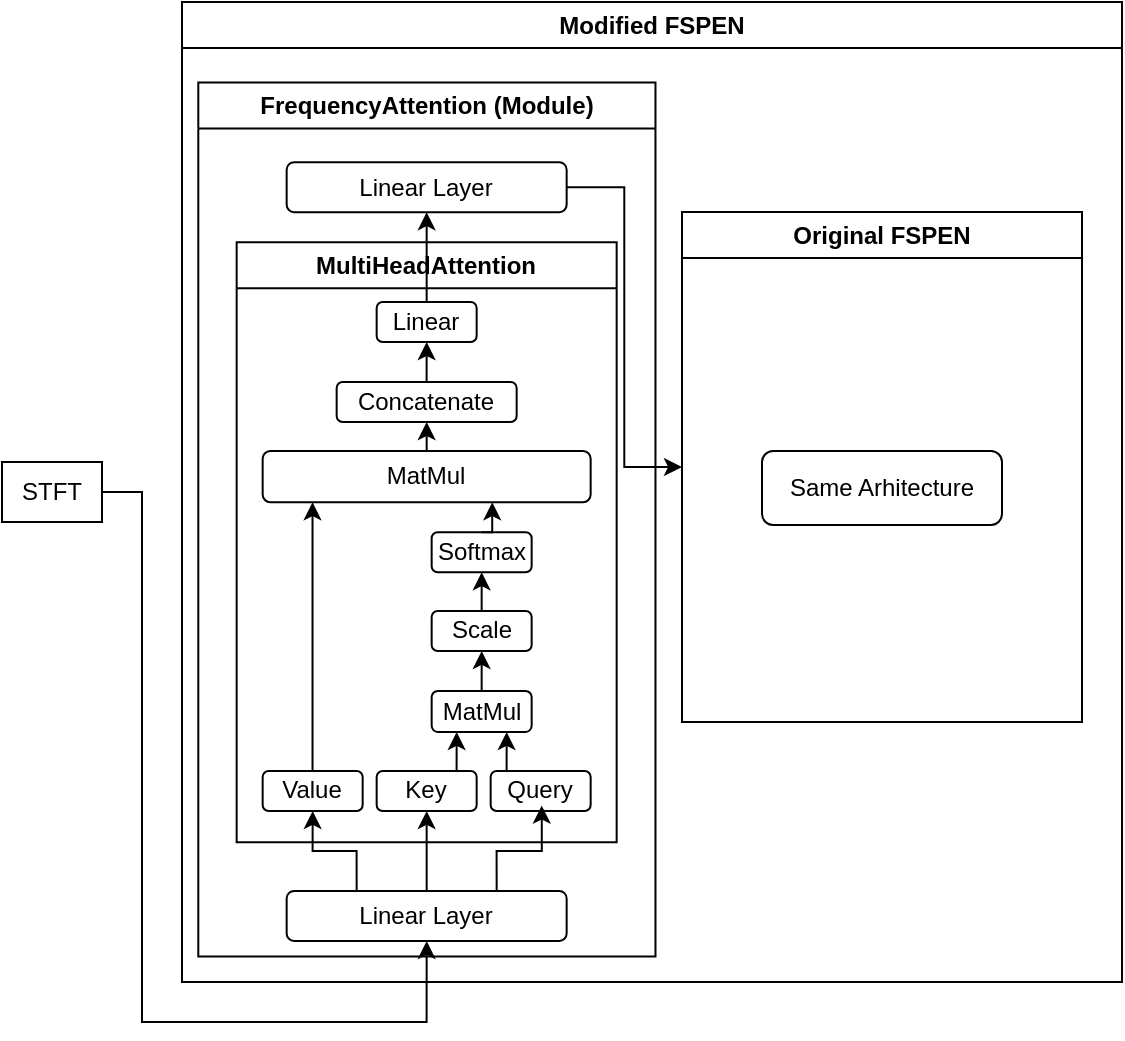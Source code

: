 <mxfile version="27.1.4">
  <diagram name="Page-1" id="6zO39Vgpf1TZ9PNvxlgC">
    <mxGraphModel dx="792" dy="520" grid="1" gridSize="10" guides="1" tooltips="1" connect="1" arrows="1" fold="1" page="1" pageScale="1" pageWidth="850" pageHeight="1100" math="0" shadow="0">
      <root>
        <mxCell id="0" />
        <mxCell id="1" parent="0" />
        <mxCell id="P3681-FeyPnp6KC4SGFj-52" style="edgeStyle=orthogonalEdgeStyle;rounded=0;orthogonalLoop=1;jettySize=auto;html=1;entryX=0.5;entryY=1;entryDx=0;entryDy=0;" edge="1" parent="1" source="P3681-FeyPnp6KC4SGFj-2" target="P3681-FeyPnp6KC4SGFj-16">
          <mxGeometry relative="1" as="geometry">
            <Array as="points">
              <mxPoint x="340" y="305" />
              <mxPoint x="340" y="570" />
              <mxPoint x="482" y="570" />
            </Array>
          </mxGeometry>
        </mxCell>
        <mxCell id="P3681-FeyPnp6KC4SGFj-2" value="STFT" style="rounded=0;whiteSpace=wrap;html=1;" vertex="1" parent="1">
          <mxGeometry x="270" y="290" width="50" height="30" as="geometry" />
        </mxCell>
        <mxCell id="P3681-FeyPnp6KC4SGFj-3" value="Modified FSPEN" style="swimlane;whiteSpace=wrap;html=1;" vertex="1" parent="1">
          <mxGeometry x="360" y="60" width="470" height="490" as="geometry" />
        </mxCell>
        <mxCell id="P3681-FeyPnp6KC4SGFj-8" value="FrequencyAttention (Module)" style="swimlane;horizontal=0;whiteSpace=wrap;html=1;rotation=90;" vertex="1" parent="P3681-FeyPnp6KC4SGFj-3">
          <mxGeometry x="-96" y="144.45" width="436.89" height="228.59" as="geometry" />
        </mxCell>
        <mxCell id="P3681-FeyPnp6KC4SGFj-24" style="edgeStyle=orthogonalEdgeStyle;rounded=0;orthogonalLoop=1;jettySize=auto;html=1;exitX=0.25;exitY=0;exitDx=0;exitDy=0;entryX=0.5;entryY=1;entryDx=0;entryDy=0;strokeWidth=1;" edge="1" parent="P3681-FeyPnp6KC4SGFj-8" source="P3681-FeyPnp6KC4SGFj-16" target="P3681-FeyPnp6KC4SGFj-21">
          <mxGeometry relative="1" as="geometry" />
        </mxCell>
        <mxCell id="P3681-FeyPnp6KC4SGFj-25" style="edgeStyle=orthogonalEdgeStyle;rounded=0;orthogonalLoop=1;jettySize=auto;html=1;exitX=0.5;exitY=0;exitDx=0;exitDy=0;entryX=0.5;entryY=1;entryDx=0;entryDy=0;strokeWidth=1;" edge="1" parent="P3681-FeyPnp6KC4SGFj-8" source="P3681-FeyPnp6KC4SGFj-16" target="P3681-FeyPnp6KC4SGFj-22">
          <mxGeometry relative="1" as="geometry" />
        </mxCell>
        <mxCell id="P3681-FeyPnp6KC4SGFj-16" value="Linear Layer" style="rounded=1;whiteSpace=wrap;html=1;" vertex="1" parent="P3681-FeyPnp6KC4SGFj-8">
          <mxGeometry x="148.33" y="300.03" width="140" height="25" as="geometry" />
        </mxCell>
        <mxCell id="P3681-FeyPnp6KC4SGFj-19" value="MultiHeadAttention" style="swimlane;whiteSpace=wrap;html=1;" vertex="1" parent="P3681-FeyPnp6KC4SGFj-8">
          <mxGeometry x="123.33" y="-24.34" width="190" height="300" as="geometry" />
        </mxCell>
        <mxCell id="P3681-FeyPnp6KC4SGFj-21" value="Value" style="rounded=1;whiteSpace=wrap;html=1;" vertex="1" parent="P3681-FeyPnp6KC4SGFj-19">
          <mxGeometry x="13" y="264.37" width="50" height="20" as="geometry" />
        </mxCell>
        <mxCell id="P3681-FeyPnp6KC4SGFj-38" style="edgeStyle=orthogonalEdgeStyle;rounded=0;orthogonalLoop=1;jettySize=auto;html=1;exitX=0.75;exitY=0;exitDx=0;exitDy=0;entryX=0.25;entryY=1;entryDx=0;entryDy=0;" edge="1" parent="P3681-FeyPnp6KC4SGFj-19" source="P3681-FeyPnp6KC4SGFj-22" target="P3681-FeyPnp6KC4SGFj-28">
          <mxGeometry relative="1" as="geometry" />
        </mxCell>
        <mxCell id="P3681-FeyPnp6KC4SGFj-22" value="Key" style="rounded=1;whiteSpace=wrap;html=1;" vertex="1" parent="P3681-FeyPnp6KC4SGFj-19">
          <mxGeometry x="70" y="264.37" width="50" height="20" as="geometry" />
        </mxCell>
        <mxCell id="P3681-FeyPnp6KC4SGFj-39" style="edgeStyle=orthogonalEdgeStyle;rounded=0;orthogonalLoop=1;jettySize=auto;html=1;exitX=0.25;exitY=0;exitDx=0;exitDy=0;entryX=0.75;entryY=1;entryDx=0;entryDy=0;" edge="1" parent="P3681-FeyPnp6KC4SGFj-19" source="P3681-FeyPnp6KC4SGFj-23" target="P3681-FeyPnp6KC4SGFj-28">
          <mxGeometry relative="1" as="geometry" />
        </mxCell>
        <mxCell id="P3681-FeyPnp6KC4SGFj-23" value="Query" style="rounded=1;whiteSpace=wrap;html=1;" vertex="1" parent="P3681-FeyPnp6KC4SGFj-19">
          <mxGeometry x="127" y="264.37" width="50" height="20" as="geometry" />
        </mxCell>
        <mxCell id="P3681-FeyPnp6KC4SGFj-40" style="edgeStyle=orthogonalEdgeStyle;rounded=0;orthogonalLoop=1;jettySize=auto;html=1;exitX=0.5;exitY=0;exitDx=0;exitDy=0;entryX=0.5;entryY=1;entryDx=0;entryDy=0;" edge="1" parent="P3681-FeyPnp6KC4SGFj-19" source="P3681-FeyPnp6KC4SGFj-28" target="P3681-FeyPnp6KC4SGFj-29">
          <mxGeometry relative="1" as="geometry" />
        </mxCell>
        <mxCell id="P3681-FeyPnp6KC4SGFj-28" value="MatMul" style="rounded=1;whiteSpace=wrap;html=1;" vertex="1" parent="P3681-FeyPnp6KC4SGFj-19">
          <mxGeometry x="97.5" y="224.37" width="50" height="20.5" as="geometry" />
        </mxCell>
        <mxCell id="P3681-FeyPnp6KC4SGFj-41" style="edgeStyle=orthogonalEdgeStyle;rounded=0;orthogonalLoop=1;jettySize=auto;html=1;exitX=0.5;exitY=0;exitDx=0;exitDy=0;entryX=0.5;entryY=1;entryDx=0;entryDy=0;" edge="1" parent="P3681-FeyPnp6KC4SGFj-19" source="P3681-FeyPnp6KC4SGFj-29" target="P3681-FeyPnp6KC4SGFj-34">
          <mxGeometry relative="1" as="geometry" />
        </mxCell>
        <mxCell id="P3681-FeyPnp6KC4SGFj-29" value="Scale" style="rounded=1;whiteSpace=wrap;html=1;" vertex="1" parent="P3681-FeyPnp6KC4SGFj-19">
          <mxGeometry x="97.5" y="184.37" width="50" height="20" as="geometry" />
        </mxCell>
        <mxCell id="P3681-FeyPnp6KC4SGFj-34" value="Softmax" style="rounded=1;whiteSpace=wrap;html=1;" vertex="1" parent="P3681-FeyPnp6KC4SGFj-19">
          <mxGeometry x="97.5" y="145" width="50" height="20" as="geometry" />
        </mxCell>
        <mxCell id="P3681-FeyPnp6KC4SGFj-50" style="edgeStyle=orthogonalEdgeStyle;rounded=0;orthogonalLoop=1;jettySize=auto;html=1;exitX=0.5;exitY=0;exitDx=0;exitDy=0;entryX=0.5;entryY=1;entryDx=0;entryDy=0;" edge="1" parent="P3681-FeyPnp6KC4SGFj-19" source="P3681-FeyPnp6KC4SGFj-37" target="P3681-FeyPnp6KC4SGFj-46">
          <mxGeometry relative="1" as="geometry" />
        </mxCell>
        <mxCell id="P3681-FeyPnp6KC4SGFj-37" value="MatMul" style="rounded=1;whiteSpace=wrap;html=1;" vertex="1" parent="P3681-FeyPnp6KC4SGFj-19">
          <mxGeometry x="13" y="104.37" width="164" height="25.63" as="geometry" />
        </mxCell>
        <mxCell id="P3681-FeyPnp6KC4SGFj-43" style="edgeStyle=orthogonalEdgeStyle;rounded=0;orthogonalLoop=1;jettySize=auto;html=1;entryX=0.152;entryY=1;entryDx=0;entryDy=0;entryPerimeter=0;" edge="1" parent="P3681-FeyPnp6KC4SGFj-19" source="P3681-FeyPnp6KC4SGFj-21" target="P3681-FeyPnp6KC4SGFj-37">
          <mxGeometry relative="1" as="geometry" />
        </mxCell>
        <mxCell id="P3681-FeyPnp6KC4SGFj-45" style="edgeStyle=orthogonalEdgeStyle;rounded=0;orthogonalLoop=1;jettySize=auto;html=1;exitX=0.5;exitY=0;exitDx=0;exitDy=0;entryX=0.7;entryY=1;entryDx=0;entryDy=0;entryPerimeter=0;" edge="1" parent="P3681-FeyPnp6KC4SGFj-19" source="P3681-FeyPnp6KC4SGFj-34" target="P3681-FeyPnp6KC4SGFj-37">
          <mxGeometry relative="1" as="geometry" />
        </mxCell>
        <mxCell id="P3681-FeyPnp6KC4SGFj-49" style="edgeStyle=orthogonalEdgeStyle;rounded=0;orthogonalLoop=1;jettySize=auto;html=1;exitX=0.75;exitY=0;exitDx=0;exitDy=0;entryX=0.5;entryY=1;entryDx=0;entryDy=0;" edge="1" parent="P3681-FeyPnp6KC4SGFj-19" source="P3681-FeyPnp6KC4SGFj-46" target="P3681-FeyPnp6KC4SGFj-47">
          <mxGeometry relative="1" as="geometry" />
        </mxCell>
        <mxCell id="P3681-FeyPnp6KC4SGFj-46" value="Concatenate" style="rounded=1;whiteSpace=wrap;html=1;" vertex="1" parent="P3681-FeyPnp6KC4SGFj-19">
          <mxGeometry x="50" y="69.89" width="90" height="20" as="geometry" />
        </mxCell>
        <mxCell id="P3681-FeyPnp6KC4SGFj-47" value="Linear" style="rounded=1;whiteSpace=wrap;html=1;" vertex="1" parent="P3681-FeyPnp6KC4SGFj-19">
          <mxGeometry x="70" y="29.89" width="50" height="20" as="geometry" />
        </mxCell>
        <mxCell id="P3681-FeyPnp6KC4SGFj-20" value="Linear Layer" style="rounded=1;whiteSpace=wrap;html=1;" vertex="1" parent="P3681-FeyPnp6KC4SGFj-8">
          <mxGeometry x="148.33" y="-64.34" width="140" height="25" as="geometry" />
        </mxCell>
        <mxCell id="P3681-FeyPnp6KC4SGFj-26" style="edgeStyle=orthogonalEdgeStyle;rounded=0;orthogonalLoop=1;jettySize=auto;html=1;exitX=0.75;exitY=0;exitDx=0;exitDy=0;entryX=0.511;entryY=0.866;entryDx=0;entryDy=0;entryPerimeter=0;strokeWidth=1;" edge="1" parent="P3681-FeyPnp6KC4SGFj-8" source="P3681-FeyPnp6KC4SGFj-16" target="P3681-FeyPnp6KC4SGFj-23">
          <mxGeometry relative="1" as="geometry" />
        </mxCell>
        <mxCell id="P3681-FeyPnp6KC4SGFj-53" style="edgeStyle=orthogonalEdgeStyle;rounded=0;orthogonalLoop=1;jettySize=auto;html=1;entryX=0.5;entryY=1;entryDx=0;entryDy=0;" edge="1" parent="P3681-FeyPnp6KC4SGFj-8" source="P3681-FeyPnp6KC4SGFj-47" target="P3681-FeyPnp6KC4SGFj-20">
          <mxGeometry relative="1" as="geometry" />
        </mxCell>
        <mxCell id="P3681-FeyPnp6KC4SGFj-1" value="Original FSPEN" style="swimlane;whiteSpace=wrap;html=1;" vertex="1" parent="P3681-FeyPnp6KC4SGFj-3">
          <mxGeometry x="250" y="105" width="200" height="255" as="geometry" />
        </mxCell>
        <mxCell id="P3681-FeyPnp6KC4SGFj-14" value="Same Arhitecture" style="rounded=1;whiteSpace=wrap;html=1;" vertex="1" parent="P3681-FeyPnp6KC4SGFj-1">
          <mxGeometry x="40" y="119.48" width="120" height="37" as="geometry" />
        </mxCell>
        <mxCell id="P3681-FeyPnp6KC4SGFj-54" style="edgeStyle=orthogonalEdgeStyle;rounded=0;orthogonalLoop=1;jettySize=auto;html=1;entryX=0;entryY=0.5;entryDx=0;entryDy=0;" edge="1" parent="P3681-FeyPnp6KC4SGFj-3" source="P3681-FeyPnp6KC4SGFj-20" target="P3681-FeyPnp6KC4SGFj-1">
          <mxGeometry relative="1" as="geometry" />
        </mxCell>
      </root>
    </mxGraphModel>
  </diagram>
</mxfile>
